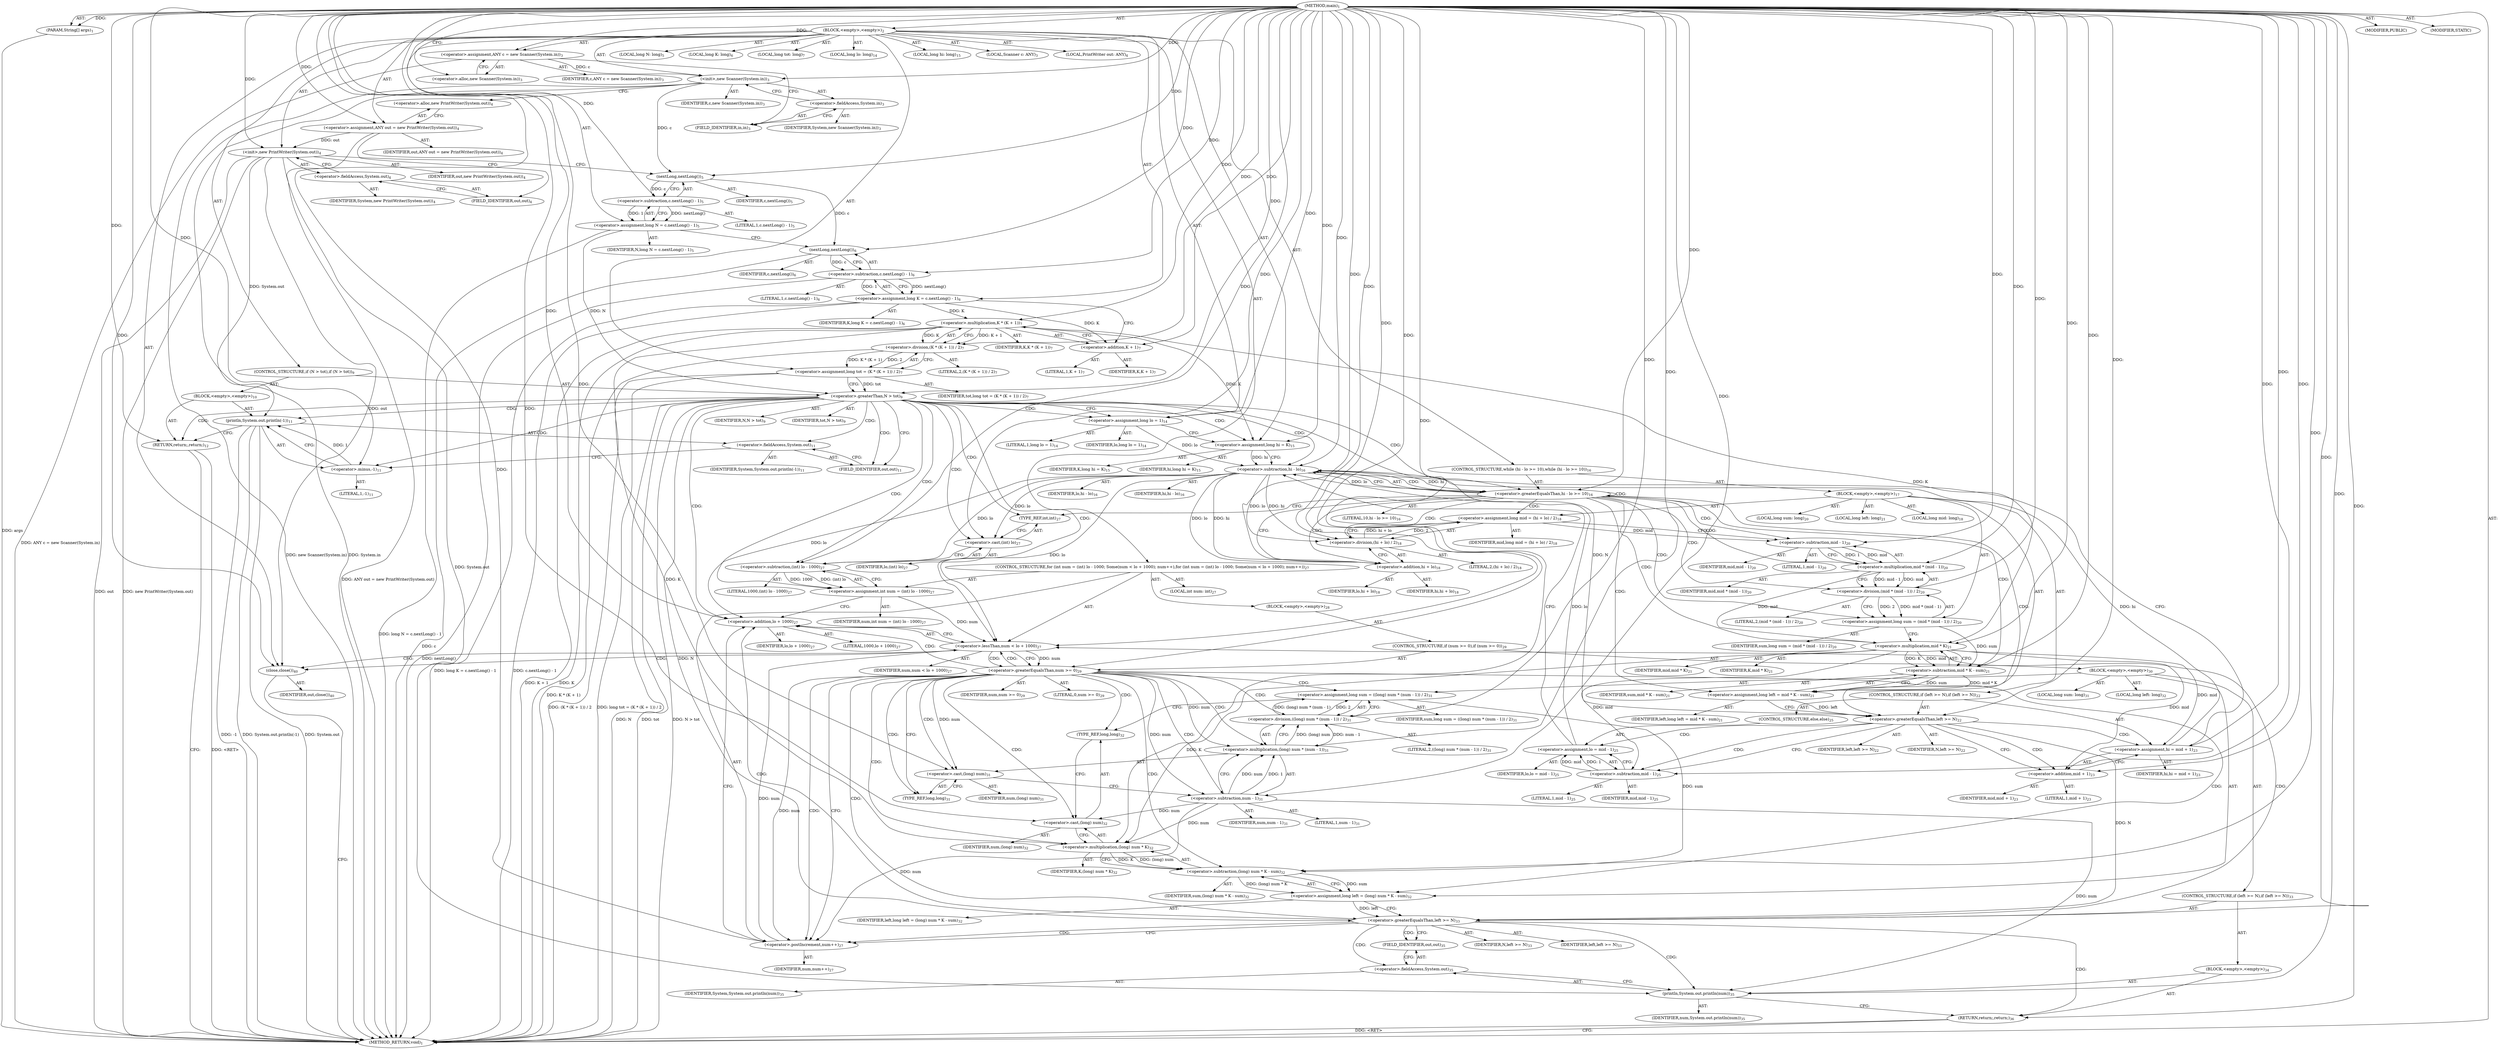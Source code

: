 digraph "main" {  
"21" [label = <(METHOD,main)<SUB>1</SUB>> ]
"22" [label = <(PARAM,String[] args)<SUB>1</SUB>> ]
"23" [label = <(BLOCK,&lt;empty&gt;,&lt;empty&gt;)<SUB>2</SUB>> ]
"4" [label = <(LOCAL,Scanner c: ANY)<SUB>3</SUB>> ]
"24" [label = <(&lt;operator&gt;.assignment,ANY c = new Scanner(System.in))<SUB>3</SUB>> ]
"25" [label = <(IDENTIFIER,c,ANY c = new Scanner(System.in))<SUB>3</SUB>> ]
"26" [label = <(&lt;operator&gt;.alloc,new Scanner(System.in))<SUB>3</SUB>> ]
"27" [label = <(&lt;init&gt;,new Scanner(System.in))<SUB>3</SUB>> ]
"3" [label = <(IDENTIFIER,c,new Scanner(System.in))<SUB>3</SUB>> ]
"28" [label = <(&lt;operator&gt;.fieldAccess,System.in)<SUB>3</SUB>> ]
"29" [label = <(IDENTIFIER,System,new Scanner(System.in))<SUB>3</SUB>> ]
"30" [label = <(FIELD_IDENTIFIER,in,in)<SUB>3</SUB>> ]
"6" [label = <(LOCAL,PrintWriter out: ANY)<SUB>4</SUB>> ]
"31" [label = <(&lt;operator&gt;.assignment,ANY out = new PrintWriter(System.out))<SUB>4</SUB>> ]
"32" [label = <(IDENTIFIER,out,ANY out = new PrintWriter(System.out))<SUB>4</SUB>> ]
"33" [label = <(&lt;operator&gt;.alloc,new PrintWriter(System.out))<SUB>4</SUB>> ]
"34" [label = <(&lt;init&gt;,new PrintWriter(System.out))<SUB>4</SUB>> ]
"5" [label = <(IDENTIFIER,out,new PrintWriter(System.out))<SUB>4</SUB>> ]
"35" [label = <(&lt;operator&gt;.fieldAccess,System.out)<SUB>4</SUB>> ]
"36" [label = <(IDENTIFIER,System,new PrintWriter(System.out))<SUB>4</SUB>> ]
"37" [label = <(FIELD_IDENTIFIER,out,out)<SUB>4</SUB>> ]
"38" [label = <(LOCAL,long N: long)<SUB>5</SUB>> ]
"39" [label = <(&lt;operator&gt;.assignment,long N = c.nextLong() - 1)<SUB>5</SUB>> ]
"40" [label = <(IDENTIFIER,N,long N = c.nextLong() - 1)<SUB>5</SUB>> ]
"41" [label = <(&lt;operator&gt;.subtraction,c.nextLong() - 1)<SUB>5</SUB>> ]
"42" [label = <(nextLong,nextLong())<SUB>5</SUB>> ]
"43" [label = <(IDENTIFIER,c,nextLong())<SUB>5</SUB>> ]
"44" [label = <(LITERAL,1,c.nextLong() - 1)<SUB>5</SUB>> ]
"45" [label = <(LOCAL,long K: long)<SUB>6</SUB>> ]
"46" [label = <(&lt;operator&gt;.assignment,long K = c.nextLong() - 1)<SUB>6</SUB>> ]
"47" [label = <(IDENTIFIER,K,long K = c.nextLong() - 1)<SUB>6</SUB>> ]
"48" [label = <(&lt;operator&gt;.subtraction,c.nextLong() - 1)<SUB>6</SUB>> ]
"49" [label = <(nextLong,nextLong())<SUB>6</SUB>> ]
"50" [label = <(IDENTIFIER,c,nextLong())<SUB>6</SUB>> ]
"51" [label = <(LITERAL,1,c.nextLong() - 1)<SUB>6</SUB>> ]
"52" [label = <(LOCAL,long tot: long)<SUB>7</SUB>> ]
"53" [label = <(&lt;operator&gt;.assignment,long tot = (K * (K + 1)) / 2)<SUB>7</SUB>> ]
"54" [label = <(IDENTIFIER,tot,long tot = (K * (K + 1)) / 2)<SUB>7</SUB>> ]
"55" [label = <(&lt;operator&gt;.division,(K * (K + 1)) / 2)<SUB>7</SUB>> ]
"56" [label = <(&lt;operator&gt;.multiplication,K * (K + 1))<SUB>7</SUB>> ]
"57" [label = <(IDENTIFIER,K,K * (K + 1))<SUB>7</SUB>> ]
"58" [label = <(&lt;operator&gt;.addition,K + 1)<SUB>7</SUB>> ]
"59" [label = <(IDENTIFIER,K,K + 1)<SUB>7</SUB>> ]
"60" [label = <(LITERAL,1,K + 1)<SUB>7</SUB>> ]
"61" [label = <(LITERAL,2,(K * (K + 1)) / 2)<SUB>7</SUB>> ]
"62" [label = <(CONTROL_STRUCTURE,if (N &gt; tot),if (N &gt; tot))<SUB>9</SUB>> ]
"63" [label = <(&lt;operator&gt;.greaterThan,N &gt; tot)<SUB>9</SUB>> ]
"64" [label = <(IDENTIFIER,N,N &gt; tot)<SUB>9</SUB>> ]
"65" [label = <(IDENTIFIER,tot,N &gt; tot)<SUB>9</SUB>> ]
"66" [label = <(BLOCK,&lt;empty&gt;,&lt;empty&gt;)<SUB>10</SUB>> ]
"67" [label = <(println,System.out.println(-1))<SUB>11</SUB>> ]
"68" [label = <(&lt;operator&gt;.fieldAccess,System.out)<SUB>11</SUB>> ]
"69" [label = <(IDENTIFIER,System,System.out.println(-1))<SUB>11</SUB>> ]
"70" [label = <(FIELD_IDENTIFIER,out,out)<SUB>11</SUB>> ]
"71" [label = <(&lt;operator&gt;.minus,-1)<SUB>11</SUB>> ]
"72" [label = <(LITERAL,1,-1)<SUB>11</SUB>> ]
"73" [label = <(RETURN,return;,return;)<SUB>12</SUB>> ]
"74" [label = <(LOCAL,long lo: long)<SUB>14</SUB>> ]
"75" [label = <(&lt;operator&gt;.assignment,long lo = 1)<SUB>14</SUB>> ]
"76" [label = <(IDENTIFIER,lo,long lo = 1)<SUB>14</SUB>> ]
"77" [label = <(LITERAL,1,long lo = 1)<SUB>14</SUB>> ]
"78" [label = <(LOCAL,long hi: long)<SUB>15</SUB>> ]
"79" [label = <(&lt;operator&gt;.assignment,long hi = K)<SUB>15</SUB>> ]
"80" [label = <(IDENTIFIER,hi,long hi = K)<SUB>15</SUB>> ]
"81" [label = <(IDENTIFIER,K,long hi = K)<SUB>15</SUB>> ]
"82" [label = <(CONTROL_STRUCTURE,while (hi - lo &gt;= 10),while (hi - lo &gt;= 10))<SUB>16</SUB>> ]
"83" [label = <(&lt;operator&gt;.greaterEqualsThan,hi - lo &gt;= 10)<SUB>16</SUB>> ]
"84" [label = <(&lt;operator&gt;.subtraction,hi - lo)<SUB>16</SUB>> ]
"85" [label = <(IDENTIFIER,hi,hi - lo)<SUB>16</SUB>> ]
"86" [label = <(IDENTIFIER,lo,hi - lo)<SUB>16</SUB>> ]
"87" [label = <(LITERAL,10,hi - lo &gt;= 10)<SUB>16</SUB>> ]
"88" [label = <(BLOCK,&lt;empty&gt;,&lt;empty&gt;)<SUB>17</SUB>> ]
"89" [label = <(LOCAL,long mid: long)<SUB>18</SUB>> ]
"90" [label = <(&lt;operator&gt;.assignment,long mid = (hi + lo) / 2)<SUB>18</SUB>> ]
"91" [label = <(IDENTIFIER,mid,long mid = (hi + lo) / 2)<SUB>18</SUB>> ]
"92" [label = <(&lt;operator&gt;.division,(hi + lo) / 2)<SUB>18</SUB>> ]
"93" [label = <(&lt;operator&gt;.addition,hi + lo)<SUB>18</SUB>> ]
"94" [label = <(IDENTIFIER,hi,hi + lo)<SUB>18</SUB>> ]
"95" [label = <(IDENTIFIER,lo,hi + lo)<SUB>18</SUB>> ]
"96" [label = <(LITERAL,2,(hi + lo) / 2)<SUB>18</SUB>> ]
"97" [label = <(LOCAL,long sum: long)<SUB>20</SUB>> ]
"98" [label = <(&lt;operator&gt;.assignment,long sum = (mid * (mid - 1)) / 2)<SUB>20</SUB>> ]
"99" [label = <(IDENTIFIER,sum,long sum = (mid * (mid - 1)) / 2)<SUB>20</SUB>> ]
"100" [label = <(&lt;operator&gt;.division,(mid * (mid - 1)) / 2)<SUB>20</SUB>> ]
"101" [label = <(&lt;operator&gt;.multiplication,mid * (mid - 1))<SUB>20</SUB>> ]
"102" [label = <(IDENTIFIER,mid,mid * (mid - 1))<SUB>20</SUB>> ]
"103" [label = <(&lt;operator&gt;.subtraction,mid - 1)<SUB>20</SUB>> ]
"104" [label = <(IDENTIFIER,mid,mid - 1)<SUB>20</SUB>> ]
"105" [label = <(LITERAL,1,mid - 1)<SUB>20</SUB>> ]
"106" [label = <(LITERAL,2,(mid * (mid - 1)) / 2)<SUB>20</SUB>> ]
"107" [label = <(LOCAL,long left: long)<SUB>21</SUB>> ]
"108" [label = <(&lt;operator&gt;.assignment,long left = mid * K - sum)<SUB>21</SUB>> ]
"109" [label = <(IDENTIFIER,left,long left = mid * K - sum)<SUB>21</SUB>> ]
"110" [label = <(&lt;operator&gt;.subtraction,mid * K - sum)<SUB>21</SUB>> ]
"111" [label = <(&lt;operator&gt;.multiplication,mid * K)<SUB>21</SUB>> ]
"112" [label = <(IDENTIFIER,mid,mid * K)<SUB>21</SUB>> ]
"113" [label = <(IDENTIFIER,K,mid * K)<SUB>21</SUB>> ]
"114" [label = <(IDENTIFIER,sum,mid * K - sum)<SUB>21</SUB>> ]
"115" [label = <(CONTROL_STRUCTURE,if (left &gt;= N),if (left &gt;= N))<SUB>22</SUB>> ]
"116" [label = <(&lt;operator&gt;.greaterEqualsThan,left &gt;= N)<SUB>22</SUB>> ]
"117" [label = <(IDENTIFIER,left,left &gt;= N)<SUB>22</SUB>> ]
"118" [label = <(IDENTIFIER,N,left &gt;= N)<SUB>22</SUB>> ]
"119" [label = <(&lt;operator&gt;.assignment,hi = mid + 1)<SUB>23</SUB>> ]
"120" [label = <(IDENTIFIER,hi,hi = mid + 1)<SUB>23</SUB>> ]
"121" [label = <(&lt;operator&gt;.addition,mid + 1)<SUB>23</SUB>> ]
"122" [label = <(IDENTIFIER,mid,mid + 1)<SUB>23</SUB>> ]
"123" [label = <(LITERAL,1,mid + 1)<SUB>23</SUB>> ]
"124" [label = <(CONTROL_STRUCTURE,else,else)<SUB>25</SUB>> ]
"125" [label = <(&lt;operator&gt;.assignment,lo = mid - 1)<SUB>25</SUB>> ]
"126" [label = <(IDENTIFIER,lo,lo = mid - 1)<SUB>25</SUB>> ]
"127" [label = <(&lt;operator&gt;.subtraction,mid - 1)<SUB>25</SUB>> ]
"128" [label = <(IDENTIFIER,mid,mid - 1)<SUB>25</SUB>> ]
"129" [label = <(LITERAL,1,mid - 1)<SUB>25</SUB>> ]
"130" [label = <(CONTROL_STRUCTURE,for (int num = (int) lo - 1000; Some(num &lt; lo + 1000); num++),for (int num = (int) lo - 1000; Some(num &lt; lo + 1000); num++))<SUB>27</SUB>> ]
"131" [label = <(LOCAL,int num: int)<SUB>27</SUB>> ]
"132" [label = <(&lt;operator&gt;.assignment,int num = (int) lo - 1000)<SUB>27</SUB>> ]
"133" [label = <(IDENTIFIER,num,int num = (int) lo - 1000)<SUB>27</SUB>> ]
"134" [label = <(&lt;operator&gt;.subtraction,(int) lo - 1000)<SUB>27</SUB>> ]
"135" [label = <(&lt;operator&gt;.cast,(int) lo)<SUB>27</SUB>> ]
"136" [label = <(TYPE_REF,int,int)<SUB>27</SUB>> ]
"137" [label = <(IDENTIFIER,lo,(int) lo)<SUB>27</SUB>> ]
"138" [label = <(LITERAL,1000,(int) lo - 1000)<SUB>27</SUB>> ]
"139" [label = <(&lt;operator&gt;.lessThan,num &lt; lo + 1000)<SUB>27</SUB>> ]
"140" [label = <(IDENTIFIER,num,num &lt; lo + 1000)<SUB>27</SUB>> ]
"141" [label = <(&lt;operator&gt;.addition,lo + 1000)<SUB>27</SUB>> ]
"142" [label = <(IDENTIFIER,lo,lo + 1000)<SUB>27</SUB>> ]
"143" [label = <(LITERAL,1000,lo + 1000)<SUB>27</SUB>> ]
"144" [label = <(&lt;operator&gt;.postIncrement,num++)<SUB>27</SUB>> ]
"145" [label = <(IDENTIFIER,num,num++)<SUB>27</SUB>> ]
"146" [label = <(BLOCK,&lt;empty&gt;,&lt;empty&gt;)<SUB>28</SUB>> ]
"147" [label = <(CONTROL_STRUCTURE,if (num &gt;= 0),if (num &gt;= 0))<SUB>29</SUB>> ]
"148" [label = <(&lt;operator&gt;.greaterEqualsThan,num &gt;= 0)<SUB>29</SUB>> ]
"149" [label = <(IDENTIFIER,num,num &gt;= 0)<SUB>29</SUB>> ]
"150" [label = <(LITERAL,0,num &gt;= 0)<SUB>29</SUB>> ]
"151" [label = <(BLOCK,&lt;empty&gt;,&lt;empty&gt;)<SUB>30</SUB>> ]
"152" [label = <(LOCAL,long sum: long)<SUB>31</SUB>> ]
"153" [label = <(&lt;operator&gt;.assignment,long sum = ((long) num * (num - 1)) / 2)<SUB>31</SUB>> ]
"154" [label = <(IDENTIFIER,sum,long sum = ((long) num * (num - 1)) / 2)<SUB>31</SUB>> ]
"155" [label = <(&lt;operator&gt;.division,((long) num * (num - 1)) / 2)<SUB>31</SUB>> ]
"156" [label = <(&lt;operator&gt;.multiplication,(long) num * (num - 1))<SUB>31</SUB>> ]
"157" [label = <(&lt;operator&gt;.cast,(long) num)<SUB>31</SUB>> ]
"158" [label = <(TYPE_REF,long,long)<SUB>31</SUB>> ]
"159" [label = <(IDENTIFIER,num,(long) num)<SUB>31</SUB>> ]
"160" [label = <(&lt;operator&gt;.subtraction,num - 1)<SUB>31</SUB>> ]
"161" [label = <(IDENTIFIER,num,num - 1)<SUB>31</SUB>> ]
"162" [label = <(LITERAL,1,num - 1)<SUB>31</SUB>> ]
"163" [label = <(LITERAL,2,((long) num * (num - 1)) / 2)<SUB>31</SUB>> ]
"164" [label = <(LOCAL,long left: long)<SUB>32</SUB>> ]
"165" [label = <(&lt;operator&gt;.assignment,long left = (long) num * K - sum)<SUB>32</SUB>> ]
"166" [label = <(IDENTIFIER,left,long left = (long) num * K - sum)<SUB>32</SUB>> ]
"167" [label = <(&lt;operator&gt;.subtraction,(long) num * K - sum)<SUB>32</SUB>> ]
"168" [label = <(&lt;operator&gt;.multiplication,(long) num * K)<SUB>32</SUB>> ]
"169" [label = <(&lt;operator&gt;.cast,(long) num)<SUB>32</SUB>> ]
"170" [label = <(TYPE_REF,long,long)<SUB>32</SUB>> ]
"171" [label = <(IDENTIFIER,num,(long) num)<SUB>32</SUB>> ]
"172" [label = <(IDENTIFIER,K,(long) num * K)<SUB>32</SUB>> ]
"173" [label = <(IDENTIFIER,sum,(long) num * K - sum)<SUB>32</SUB>> ]
"174" [label = <(CONTROL_STRUCTURE,if (left &gt;= N),if (left &gt;= N))<SUB>33</SUB>> ]
"175" [label = <(&lt;operator&gt;.greaterEqualsThan,left &gt;= N)<SUB>33</SUB>> ]
"176" [label = <(IDENTIFIER,left,left &gt;= N)<SUB>33</SUB>> ]
"177" [label = <(IDENTIFIER,N,left &gt;= N)<SUB>33</SUB>> ]
"178" [label = <(BLOCK,&lt;empty&gt;,&lt;empty&gt;)<SUB>34</SUB>> ]
"179" [label = <(println,System.out.println(num))<SUB>35</SUB>> ]
"180" [label = <(&lt;operator&gt;.fieldAccess,System.out)<SUB>35</SUB>> ]
"181" [label = <(IDENTIFIER,System,System.out.println(num))<SUB>35</SUB>> ]
"182" [label = <(FIELD_IDENTIFIER,out,out)<SUB>35</SUB>> ]
"183" [label = <(IDENTIFIER,num,System.out.println(num))<SUB>35</SUB>> ]
"184" [label = <(RETURN,return;,return;)<SUB>36</SUB>> ]
"185" [label = <(close,close())<SUB>40</SUB>> ]
"186" [label = <(IDENTIFIER,out,close())<SUB>40</SUB>> ]
"187" [label = <(MODIFIER,PUBLIC)> ]
"188" [label = <(MODIFIER,STATIC)> ]
"189" [label = <(METHOD_RETURN,void)<SUB>1</SUB>> ]
  "21" -> "22"  [ label = "AST: "] 
  "21" -> "23"  [ label = "AST: "] 
  "21" -> "187"  [ label = "AST: "] 
  "21" -> "188"  [ label = "AST: "] 
  "21" -> "189"  [ label = "AST: "] 
  "23" -> "4"  [ label = "AST: "] 
  "23" -> "24"  [ label = "AST: "] 
  "23" -> "27"  [ label = "AST: "] 
  "23" -> "6"  [ label = "AST: "] 
  "23" -> "31"  [ label = "AST: "] 
  "23" -> "34"  [ label = "AST: "] 
  "23" -> "38"  [ label = "AST: "] 
  "23" -> "39"  [ label = "AST: "] 
  "23" -> "45"  [ label = "AST: "] 
  "23" -> "46"  [ label = "AST: "] 
  "23" -> "52"  [ label = "AST: "] 
  "23" -> "53"  [ label = "AST: "] 
  "23" -> "62"  [ label = "AST: "] 
  "23" -> "74"  [ label = "AST: "] 
  "23" -> "75"  [ label = "AST: "] 
  "23" -> "78"  [ label = "AST: "] 
  "23" -> "79"  [ label = "AST: "] 
  "23" -> "82"  [ label = "AST: "] 
  "23" -> "130"  [ label = "AST: "] 
  "23" -> "185"  [ label = "AST: "] 
  "24" -> "25"  [ label = "AST: "] 
  "24" -> "26"  [ label = "AST: "] 
  "27" -> "3"  [ label = "AST: "] 
  "27" -> "28"  [ label = "AST: "] 
  "28" -> "29"  [ label = "AST: "] 
  "28" -> "30"  [ label = "AST: "] 
  "31" -> "32"  [ label = "AST: "] 
  "31" -> "33"  [ label = "AST: "] 
  "34" -> "5"  [ label = "AST: "] 
  "34" -> "35"  [ label = "AST: "] 
  "35" -> "36"  [ label = "AST: "] 
  "35" -> "37"  [ label = "AST: "] 
  "39" -> "40"  [ label = "AST: "] 
  "39" -> "41"  [ label = "AST: "] 
  "41" -> "42"  [ label = "AST: "] 
  "41" -> "44"  [ label = "AST: "] 
  "42" -> "43"  [ label = "AST: "] 
  "46" -> "47"  [ label = "AST: "] 
  "46" -> "48"  [ label = "AST: "] 
  "48" -> "49"  [ label = "AST: "] 
  "48" -> "51"  [ label = "AST: "] 
  "49" -> "50"  [ label = "AST: "] 
  "53" -> "54"  [ label = "AST: "] 
  "53" -> "55"  [ label = "AST: "] 
  "55" -> "56"  [ label = "AST: "] 
  "55" -> "61"  [ label = "AST: "] 
  "56" -> "57"  [ label = "AST: "] 
  "56" -> "58"  [ label = "AST: "] 
  "58" -> "59"  [ label = "AST: "] 
  "58" -> "60"  [ label = "AST: "] 
  "62" -> "63"  [ label = "AST: "] 
  "62" -> "66"  [ label = "AST: "] 
  "63" -> "64"  [ label = "AST: "] 
  "63" -> "65"  [ label = "AST: "] 
  "66" -> "67"  [ label = "AST: "] 
  "66" -> "73"  [ label = "AST: "] 
  "67" -> "68"  [ label = "AST: "] 
  "67" -> "71"  [ label = "AST: "] 
  "68" -> "69"  [ label = "AST: "] 
  "68" -> "70"  [ label = "AST: "] 
  "71" -> "72"  [ label = "AST: "] 
  "75" -> "76"  [ label = "AST: "] 
  "75" -> "77"  [ label = "AST: "] 
  "79" -> "80"  [ label = "AST: "] 
  "79" -> "81"  [ label = "AST: "] 
  "82" -> "83"  [ label = "AST: "] 
  "82" -> "88"  [ label = "AST: "] 
  "83" -> "84"  [ label = "AST: "] 
  "83" -> "87"  [ label = "AST: "] 
  "84" -> "85"  [ label = "AST: "] 
  "84" -> "86"  [ label = "AST: "] 
  "88" -> "89"  [ label = "AST: "] 
  "88" -> "90"  [ label = "AST: "] 
  "88" -> "97"  [ label = "AST: "] 
  "88" -> "98"  [ label = "AST: "] 
  "88" -> "107"  [ label = "AST: "] 
  "88" -> "108"  [ label = "AST: "] 
  "88" -> "115"  [ label = "AST: "] 
  "90" -> "91"  [ label = "AST: "] 
  "90" -> "92"  [ label = "AST: "] 
  "92" -> "93"  [ label = "AST: "] 
  "92" -> "96"  [ label = "AST: "] 
  "93" -> "94"  [ label = "AST: "] 
  "93" -> "95"  [ label = "AST: "] 
  "98" -> "99"  [ label = "AST: "] 
  "98" -> "100"  [ label = "AST: "] 
  "100" -> "101"  [ label = "AST: "] 
  "100" -> "106"  [ label = "AST: "] 
  "101" -> "102"  [ label = "AST: "] 
  "101" -> "103"  [ label = "AST: "] 
  "103" -> "104"  [ label = "AST: "] 
  "103" -> "105"  [ label = "AST: "] 
  "108" -> "109"  [ label = "AST: "] 
  "108" -> "110"  [ label = "AST: "] 
  "110" -> "111"  [ label = "AST: "] 
  "110" -> "114"  [ label = "AST: "] 
  "111" -> "112"  [ label = "AST: "] 
  "111" -> "113"  [ label = "AST: "] 
  "115" -> "116"  [ label = "AST: "] 
  "115" -> "119"  [ label = "AST: "] 
  "115" -> "124"  [ label = "AST: "] 
  "116" -> "117"  [ label = "AST: "] 
  "116" -> "118"  [ label = "AST: "] 
  "119" -> "120"  [ label = "AST: "] 
  "119" -> "121"  [ label = "AST: "] 
  "121" -> "122"  [ label = "AST: "] 
  "121" -> "123"  [ label = "AST: "] 
  "124" -> "125"  [ label = "AST: "] 
  "125" -> "126"  [ label = "AST: "] 
  "125" -> "127"  [ label = "AST: "] 
  "127" -> "128"  [ label = "AST: "] 
  "127" -> "129"  [ label = "AST: "] 
  "130" -> "131"  [ label = "AST: "] 
  "130" -> "132"  [ label = "AST: "] 
  "130" -> "139"  [ label = "AST: "] 
  "130" -> "144"  [ label = "AST: "] 
  "130" -> "146"  [ label = "AST: "] 
  "132" -> "133"  [ label = "AST: "] 
  "132" -> "134"  [ label = "AST: "] 
  "134" -> "135"  [ label = "AST: "] 
  "134" -> "138"  [ label = "AST: "] 
  "135" -> "136"  [ label = "AST: "] 
  "135" -> "137"  [ label = "AST: "] 
  "139" -> "140"  [ label = "AST: "] 
  "139" -> "141"  [ label = "AST: "] 
  "141" -> "142"  [ label = "AST: "] 
  "141" -> "143"  [ label = "AST: "] 
  "144" -> "145"  [ label = "AST: "] 
  "146" -> "147"  [ label = "AST: "] 
  "147" -> "148"  [ label = "AST: "] 
  "147" -> "151"  [ label = "AST: "] 
  "148" -> "149"  [ label = "AST: "] 
  "148" -> "150"  [ label = "AST: "] 
  "151" -> "152"  [ label = "AST: "] 
  "151" -> "153"  [ label = "AST: "] 
  "151" -> "164"  [ label = "AST: "] 
  "151" -> "165"  [ label = "AST: "] 
  "151" -> "174"  [ label = "AST: "] 
  "153" -> "154"  [ label = "AST: "] 
  "153" -> "155"  [ label = "AST: "] 
  "155" -> "156"  [ label = "AST: "] 
  "155" -> "163"  [ label = "AST: "] 
  "156" -> "157"  [ label = "AST: "] 
  "156" -> "160"  [ label = "AST: "] 
  "157" -> "158"  [ label = "AST: "] 
  "157" -> "159"  [ label = "AST: "] 
  "160" -> "161"  [ label = "AST: "] 
  "160" -> "162"  [ label = "AST: "] 
  "165" -> "166"  [ label = "AST: "] 
  "165" -> "167"  [ label = "AST: "] 
  "167" -> "168"  [ label = "AST: "] 
  "167" -> "173"  [ label = "AST: "] 
  "168" -> "169"  [ label = "AST: "] 
  "168" -> "172"  [ label = "AST: "] 
  "169" -> "170"  [ label = "AST: "] 
  "169" -> "171"  [ label = "AST: "] 
  "174" -> "175"  [ label = "AST: "] 
  "174" -> "178"  [ label = "AST: "] 
  "175" -> "176"  [ label = "AST: "] 
  "175" -> "177"  [ label = "AST: "] 
  "178" -> "179"  [ label = "AST: "] 
  "178" -> "184"  [ label = "AST: "] 
  "179" -> "180"  [ label = "AST: "] 
  "179" -> "183"  [ label = "AST: "] 
  "180" -> "181"  [ label = "AST: "] 
  "180" -> "182"  [ label = "AST: "] 
  "185" -> "186"  [ label = "AST: "] 
  "24" -> "30"  [ label = "CFG: "] 
  "27" -> "33"  [ label = "CFG: "] 
  "31" -> "37"  [ label = "CFG: "] 
  "34" -> "42"  [ label = "CFG: "] 
  "39" -> "49"  [ label = "CFG: "] 
  "46" -> "58"  [ label = "CFG: "] 
  "53" -> "63"  [ label = "CFG: "] 
  "75" -> "79"  [ label = "CFG: "] 
  "79" -> "84"  [ label = "CFG: "] 
  "185" -> "189"  [ label = "CFG: "] 
  "26" -> "24"  [ label = "CFG: "] 
  "28" -> "27"  [ label = "CFG: "] 
  "33" -> "31"  [ label = "CFG: "] 
  "35" -> "34"  [ label = "CFG: "] 
  "41" -> "39"  [ label = "CFG: "] 
  "48" -> "46"  [ label = "CFG: "] 
  "55" -> "53"  [ label = "CFG: "] 
  "63" -> "70"  [ label = "CFG: "] 
  "63" -> "75"  [ label = "CFG: "] 
  "83" -> "93"  [ label = "CFG: "] 
  "83" -> "136"  [ label = "CFG: "] 
  "132" -> "141"  [ label = "CFG: "] 
  "139" -> "148"  [ label = "CFG: "] 
  "139" -> "185"  [ label = "CFG: "] 
  "144" -> "141"  [ label = "CFG: "] 
  "30" -> "28"  [ label = "CFG: "] 
  "37" -> "35"  [ label = "CFG: "] 
  "42" -> "41"  [ label = "CFG: "] 
  "49" -> "48"  [ label = "CFG: "] 
  "56" -> "55"  [ label = "CFG: "] 
  "67" -> "73"  [ label = "CFG: "] 
  "73" -> "189"  [ label = "CFG: "] 
  "84" -> "83"  [ label = "CFG: "] 
  "90" -> "103"  [ label = "CFG: "] 
  "98" -> "111"  [ label = "CFG: "] 
  "108" -> "116"  [ label = "CFG: "] 
  "134" -> "132"  [ label = "CFG: "] 
  "141" -> "139"  [ label = "CFG: "] 
  "58" -> "56"  [ label = "CFG: "] 
  "68" -> "71"  [ label = "CFG: "] 
  "71" -> "67"  [ label = "CFG: "] 
  "92" -> "90"  [ label = "CFG: "] 
  "100" -> "98"  [ label = "CFG: "] 
  "110" -> "108"  [ label = "CFG: "] 
  "116" -> "121"  [ label = "CFG: "] 
  "116" -> "127"  [ label = "CFG: "] 
  "119" -> "84"  [ label = "CFG: "] 
  "135" -> "134"  [ label = "CFG: "] 
  "148" -> "158"  [ label = "CFG: "] 
  "148" -> "144"  [ label = "CFG: "] 
  "70" -> "68"  [ label = "CFG: "] 
  "93" -> "92"  [ label = "CFG: "] 
  "101" -> "100"  [ label = "CFG: "] 
  "111" -> "110"  [ label = "CFG: "] 
  "121" -> "119"  [ label = "CFG: "] 
  "125" -> "84"  [ label = "CFG: "] 
  "136" -> "135"  [ label = "CFG: "] 
  "153" -> "170"  [ label = "CFG: "] 
  "165" -> "175"  [ label = "CFG: "] 
  "103" -> "101"  [ label = "CFG: "] 
  "127" -> "125"  [ label = "CFG: "] 
  "155" -> "153"  [ label = "CFG: "] 
  "167" -> "165"  [ label = "CFG: "] 
  "175" -> "182"  [ label = "CFG: "] 
  "175" -> "144"  [ label = "CFG: "] 
  "156" -> "155"  [ label = "CFG: "] 
  "168" -> "167"  [ label = "CFG: "] 
  "179" -> "184"  [ label = "CFG: "] 
  "184" -> "189"  [ label = "CFG: "] 
  "157" -> "160"  [ label = "CFG: "] 
  "160" -> "156"  [ label = "CFG: "] 
  "169" -> "168"  [ label = "CFG: "] 
  "180" -> "179"  [ label = "CFG: "] 
  "158" -> "157"  [ label = "CFG: "] 
  "170" -> "169"  [ label = "CFG: "] 
  "182" -> "180"  [ label = "CFG: "] 
  "21" -> "26"  [ label = "CFG: "] 
  "184" -> "189"  [ label = "DDG: &lt;RET&gt;"] 
  "73" -> "189"  [ label = "DDG: &lt;RET&gt;"] 
  "22" -> "189"  [ label = "DDG: args"] 
  "24" -> "189"  [ label = "DDG: ANY c = new Scanner(System.in)"] 
  "27" -> "189"  [ label = "DDG: System.in"] 
  "27" -> "189"  [ label = "DDG: new Scanner(System.in)"] 
  "31" -> "189"  [ label = "DDG: ANY out = new PrintWriter(System.out)"] 
  "34" -> "189"  [ label = "DDG: out"] 
  "34" -> "189"  [ label = "DDG: new PrintWriter(System.out)"] 
  "39" -> "189"  [ label = "DDG: long N = c.nextLong() - 1"] 
  "49" -> "189"  [ label = "DDG: c"] 
  "48" -> "189"  [ label = "DDG: nextLong()"] 
  "46" -> "189"  [ label = "DDG: c.nextLong() - 1"] 
  "46" -> "189"  [ label = "DDG: long K = c.nextLong() - 1"] 
  "56" -> "189"  [ label = "DDG: K"] 
  "56" -> "189"  [ label = "DDG: K + 1"] 
  "55" -> "189"  [ label = "DDG: K * (K + 1)"] 
  "53" -> "189"  [ label = "DDG: (K * (K + 1)) / 2"] 
  "53" -> "189"  [ label = "DDG: long tot = (K * (K + 1)) / 2"] 
  "63" -> "189"  [ label = "DDG: N"] 
  "63" -> "189"  [ label = "DDG: tot"] 
  "63" -> "189"  [ label = "DDG: N &gt; tot"] 
  "67" -> "189"  [ label = "DDG: System.out"] 
  "67" -> "189"  [ label = "DDG: -1"] 
  "67" -> "189"  [ label = "DDG: System.out.println(-1)"] 
  "21" -> "22"  [ label = "DDG: "] 
  "21" -> "24"  [ label = "DDG: "] 
  "21" -> "31"  [ label = "DDG: "] 
  "41" -> "39"  [ label = "DDG: nextLong()"] 
  "41" -> "39"  [ label = "DDG: 1"] 
  "48" -> "46"  [ label = "DDG: nextLong()"] 
  "48" -> "46"  [ label = "DDG: 1"] 
  "55" -> "53"  [ label = "DDG: K * (K + 1)"] 
  "55" -> "53"  [ label = "DDG: 2"] 
  "21" -> "75"  [ label = "DDG: "] 
  "56" -> "79"  [ label = "DDG: K"] 
  "21" -> "79"  [ label = "DDG: "] 
  "24" -> "27"  [ label = "DDG: c"] 
  "21" -> "27"  [ label = "DDG: "] 
  "31" -> "34"  [ label = "DDG: out"] 
  "21" -> "34"  [ label = "DDG: "] 
  "134" -> "132"  [ label = "DDG: (int) lo"] 
  "134" -> "132"  [ label = "DDG: 1000"] 
  "34" -> "185"  [ label = "DDG: out"] 
  "21" -> "185"  [ label = "DDG: "] 
  "42" -> "41"  [ label = "DDG: c"] 
  "21" -> "41"  [ label = "DDG: "] 
  "49" -> "48"  [ label = "DDG: c"] 
  "21" -> "48"  [ label = "DDG: "] 
  "56" -> "55"  [ label = "DDG: K"] 
  "56" -> "55"  [ label = "DDG: K + 1"] 
  "21" -> "55"  [ label = "DDG: "] 
  "39" -> "63"  [ label = "DDG: N"] 
  "21" -> "63"  [ label = "DDG: "] 
  "53" -> "63"  [ label = "DDG: tot"] 
  "21" -> "73"  [ label = "DDG: "] 
  "84" -> "83"  [ label = "DDG: hi"] 
  "84" -> "83"  [ label = "DDG: lo"] 
  "21" -> "83"  [ label = "DDG: "] 
  "92" -> "90"  [ label = "DDG: hi + lo"] 
  "92" -> "90"  [ label = "DDG: 2"] 
  "100" -> "98"  [ label = "DDG: mid * (mid - 1)"] 
  "100" -> "98"  [ label = "DDG: 2"] 
  "110" -> "108"  [ label = "DDG: mid * K"] 
  "110" -> "108"  [ label = "DDG: sum"] 
  "132" -> "139"  [ label = "DDG: num"] 
  "144" -> "139"  [ label = "DDG: num"] 
  "21" -> "139"  [ label = "DDG: "] 
  "84" -> "139"  [ label = "DDG: lo"] 
  "148" -> "144"  [ label = "DDG: num"] 
  "21" -> "144"  [ label = "DDG: "] 
  "160" -> "144"  [ label = "DDG: num"] 
  "27" -> "42"  [ label = "DDG: c"] 
  "21" -> "42"  [ label = "DDG: "] 
  "42" -> "49"  [ label = "DDG: c"] 
  "21" -> "49"  [ label = "DDG: "] 
  "21" -> "56"  [ label = "DDG: "] 
  "46" -> "56"  [ label = "DDG: K"] 
  "34" -> "67"  [ label = "DDG: System.out"] 
  "71" -> "67"  [ label = "DDG: 1"] 
  "79" -> "84"  [ label = "DDG: hi"] 
  "119" -> "84"  [ label = "DDG: hi"] 
  "21" -> "84"  [ label = "DDG: "] 
  "75" -> "84"  [ label = "DDG: lo"] 
  "125" -> "84"  [ label = "DDG: lo"] 
  "111" -> "119"  [ label = "DDG: mid"] 
  "21" -> "119"  [ label = "DDG: "] 
  "21" -> "134"  [ label = "DDG: "] 
  "84" -> "134"  [ label = "DDG: lo"] 
  "21" -> "141"  [ label = "DDG: "] 
  "84" -> "141"  [ label = "DDG: lo"] 
  "46" -> "58"  [ label = "DDG: K"] 
  "21" -> "58"  [ label = "DDG: "] 
  "21" -> "71"  [ label = "DDG: "] 
  "84" -> "92"  [ label = "DDG: hi"] 
  "21" -> "92"  [ label = "DDG: "] 
  "84" -> "92"  [ label = "DDG: lo"] 
  "101" -> "100"  [ label = "DDG: mid"] 
  "101" -> "100"  [ label = "DDG: mid - 1"] 
  "21" -> "100"  [ label = "DDG: "] 
  "111" -> "110"  [ label = "DDG: mid"] 
  "111" -> "110"  [ label = "DDG: K"] 
  "98" -> "110"  [ label = "DDG: sum"] 
  "21" -> "110"  [ label = "DDG: "] 
  "108" -> "116"  [ label = "DDG: left"] 
  "21" -> "116"  [ label = "DDG: "] 
  "63" -> "116"  [ label = "DDG: N"] 
  "127" -> "125"  [ label = "DDG: mid"] 
  "127" -> "125"  [ label = "DDG: 1"] 
  "21" -> "135"  [ label = "DDG: "] 
  "84" -> "135"  [ label = "DDG: lo"] 
  "139" -> "148"  [ label = "DDG: num"] 
  "21" -> "148"  [ label = "DDG: "] 
  "155" -> "153"  [ label = "DDG: (long) num * (num - 1)"] 
  "155" -> "153"  [ label = "DDG: 2"] 
  "167" -> "165"  [ label = "DDG: (long) num * K"] 
  "167" -> "165"  [ label = "DDG: sum"] 
  "84" -> "93"  [ label = "DDG: hi"] 
  "21" -> "93"  [ label = "DDG: "] 
  "84" -> "93"  [ label = "DDG: lo"] 
  "103" -> "101"  [ label = "DDG: mid"] 
  "21" -> "101"  [ label = "DDG: "] 
  "103" -> "101"  [ label = "DDG: 1"] 
  "101" -> "111"  [ label = "DDG: mid"] 
  "21" -> "111"  [ label = "DDG: "] 
  "56" -> "111"  [ label = "DDG: K"] 
  "111" -> "121"  [ label = "DDG: mid"] 
  "21" -> "121"  [ label = "DDG: "] 
  "90" -> "103"  [ label = "DDG: mid"] 
  "21" -> "103"  [ label = "DDG: "] 
  "111" -> "127"  [ label = "DDG: mid"] 
  "21" -> "127"  [ label = "DDG: "] 
  "156" -> "155"  [ label = "DDG: (long) num"] 
  "156" -> "155"  [ label = "DDG: num - 1"] 
  "21" -> "155"  [ label = "DDG: "] 
  "168" -> "167"  [ label = "DDG: (long) num"] 
  "168" -> "167"  [ label = "DDG: K"] 
  "153" -> "167"  [ label = "DDG: sum"] 
  "21" -> "167"  [ label = "DDG: "] 
  "165" -> "175"  [ label = "DDG: left"] 
  "21" -> "175"  [ label = "DDG: "] 
  "63" -> "175"  [ label = "DDG: N"] 
  "116" -> "175"  [ label = "DDG: N"] 
  "21" -> "184"  [ label = "DDG: "] 
  "21" -> "156"  [ label = "DDG: "] 
  "148" -> "156"  [ label = "DDG: num"] 
  "160" -> "156"  [ label = "DDG: num"] 
  "160" -> "156"  [ label = "DDG: 1"] 
  "21" -> "168"  [ label = "DDG: "] 
  "160" -> "168"  [ label = "DDG: num"] 
  "111" -> "168"  [ label = "DDG: K"] 
  "56" -> "168"  [ label = "DDG: K"] 
  "34" -> "179"  [ label = "DDG: System.out"] 
  "21" -> "179"  [ label = "DDG: "] 
  "160" -> "179"  [ label = "DDG: num"] 
  "21" -> "157"  [ label = "DDG: "] 
  "148" -> "157"  [ label = "DDG: num"] 
  "21" -> "160"  [ label = "DDG: "] 
  "148" -> "160"  [ label = "DDG: num"] 
  "21" -> "169"  [ label = "DDG: "] 
  "160" -> "169"  [ label = "DDG: num"] 
  "63" -> "68"  [ label = "CDG: "] 
  "63" -> "73"  [ label = "CDG: "] 
  "63" -> "136"  [ label = "CDG: "] 
  "63" -> "75"  [ label = "CDG: "] 
  "63" -> "84"  [ label = "CDG: "] 
  "63" -> "132"  [ label = "CDG: "] 
  "63" -> "67"  [ label = "CDG: "] 
  "63" -> "134"  [ label = "CDG: "] 
  "63" -> "79"  [ label = "CDG: "] 
  "63" -> "70"  [ label = "CDG: "] 
  "63" -> "139"  [ label = "CDG: "] 
  "63" -> "141"  [ label = "CDG: "] 
  "63" -> "83"  [ label = "CDG: "] 
  "63" -> "71"  [ label = "CDG: "] 
  "63" -> "135"  [ label = "CDG: "] 
  "83" -> "98"  [ label = "CDG: "] 
  "83" -> "84"  [ label = "CDG: "] 
  "83" -> "103"  [ label = "CDG: "] 
  "83" -> "92"  [ label = "CDG: "] 
  "83" -> "93"  [ label = "CDG: "] 
  "83" -> "101"  [ label = "CDG: "] 
  "83" -> "90"  [ label = "CDG: "] 
  "83" -> "100"  [ label = "CDG: "] 
  "83" -> "108"  [ label = "CDG: "] 
  "83" -> "111"  [ label = "CDG: "] 
  "83" -> "116"  [ label = "CDG: "] 
  "83" -> "83"  [ label = "CDG: "] 
  "83" -> "110"  [ label = "CDG: "] 
  "139" -> "185"  [ label = "CDG: "] 
  "139" -> "148"  [ label = "CDG: "] 
  "116" -> "119"  [ label = "CDG: "] 
  "116" -> "121"  [ label = "CDG: "] 
  "116" -> "127"  [ label = "CDG: "] 
  "116" -> "125"  [ label = "CDG: "] 
  "148" -> "167"  [ label = "CDG: "] 
  "148" -> "169"  [ label = "CDG: "] 
  "148" -> "153"  [ label = "CDG: "] 
  "148" -> "168"  [ label = "CDG: "] 
  "148" -> "170"  [ label = "CDG: "] 
  "148" -> "144"  [ label = "CDG: "] 
  "148" -> "155"  [ label = "CDG: "] 
  "148" -> "139"  [ label = "CDG: "] 
  "148" -> "158"  [ label = "CDG: "] 
  "148" -> "160"  [ label = "CDG: "] 
  "148" -> "141"  [ label = "CDG: "] 
  "148" -> "157"  [ label = "CDG: "] 
  "148" -> "165"  [ label = "CDG: "] 
  "148" -> "175"  [ label = "CDG: "] 
  "148" -> "156"  [ label = "CDG: "] 
  "175" -> "179"  [ label = "CDG: "] 
  "175" -> "144"  [ label = "CDG: "] 
  "175" -> "184"  [ label = "CDG: "] 
  "175" -> "182"  [ label = "CDG: "] 
  "175" -> "139"  [ label = "CDG: "] 
  "175" -> "180"  [ label = "CDG: "] 
  "175" -> "141"  [ label = "CDG: "] 
}
